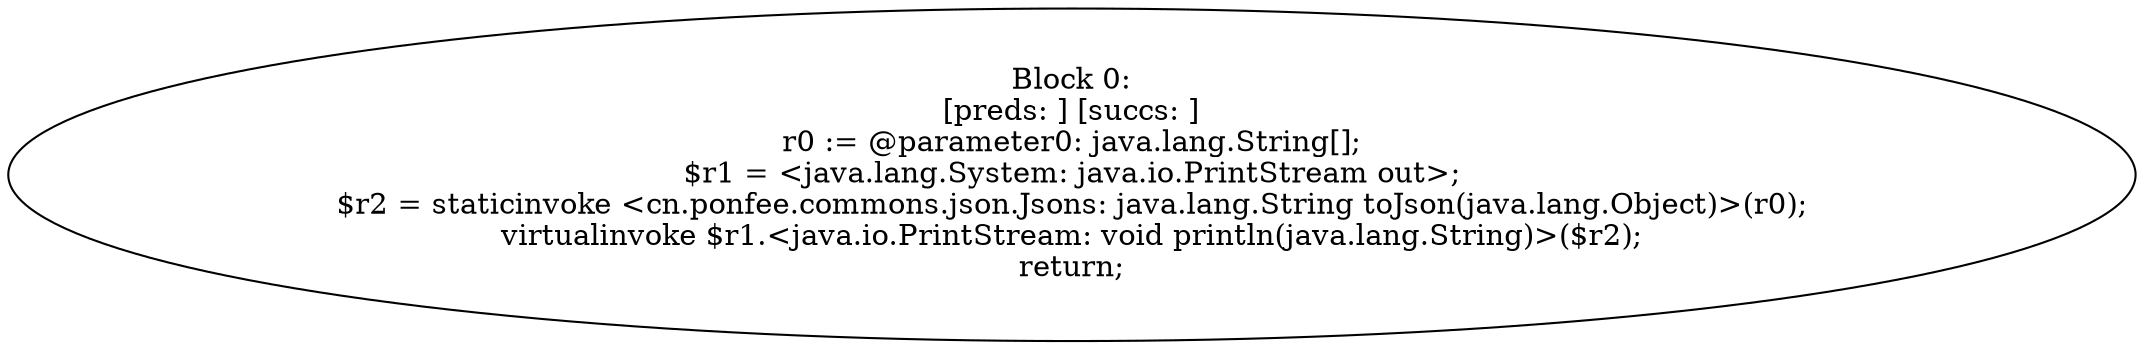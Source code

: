 digraph "unitGraph" {
    "Block 0:
[preds: ] [succs: ]
r0 := @parameter0: java.lang.String[];
$r1 = <java.lang.System: java.io.PrintStream out>;
$r2 = staticinvoke <cn.ponfee.commons.json.Jsons: java.lang.String toJson(java.lang.Object)>(r0);
virtualinvoke $r1.<java.io.PrintStream: void println(java.lang.String)>($r2);
return;
"
}
